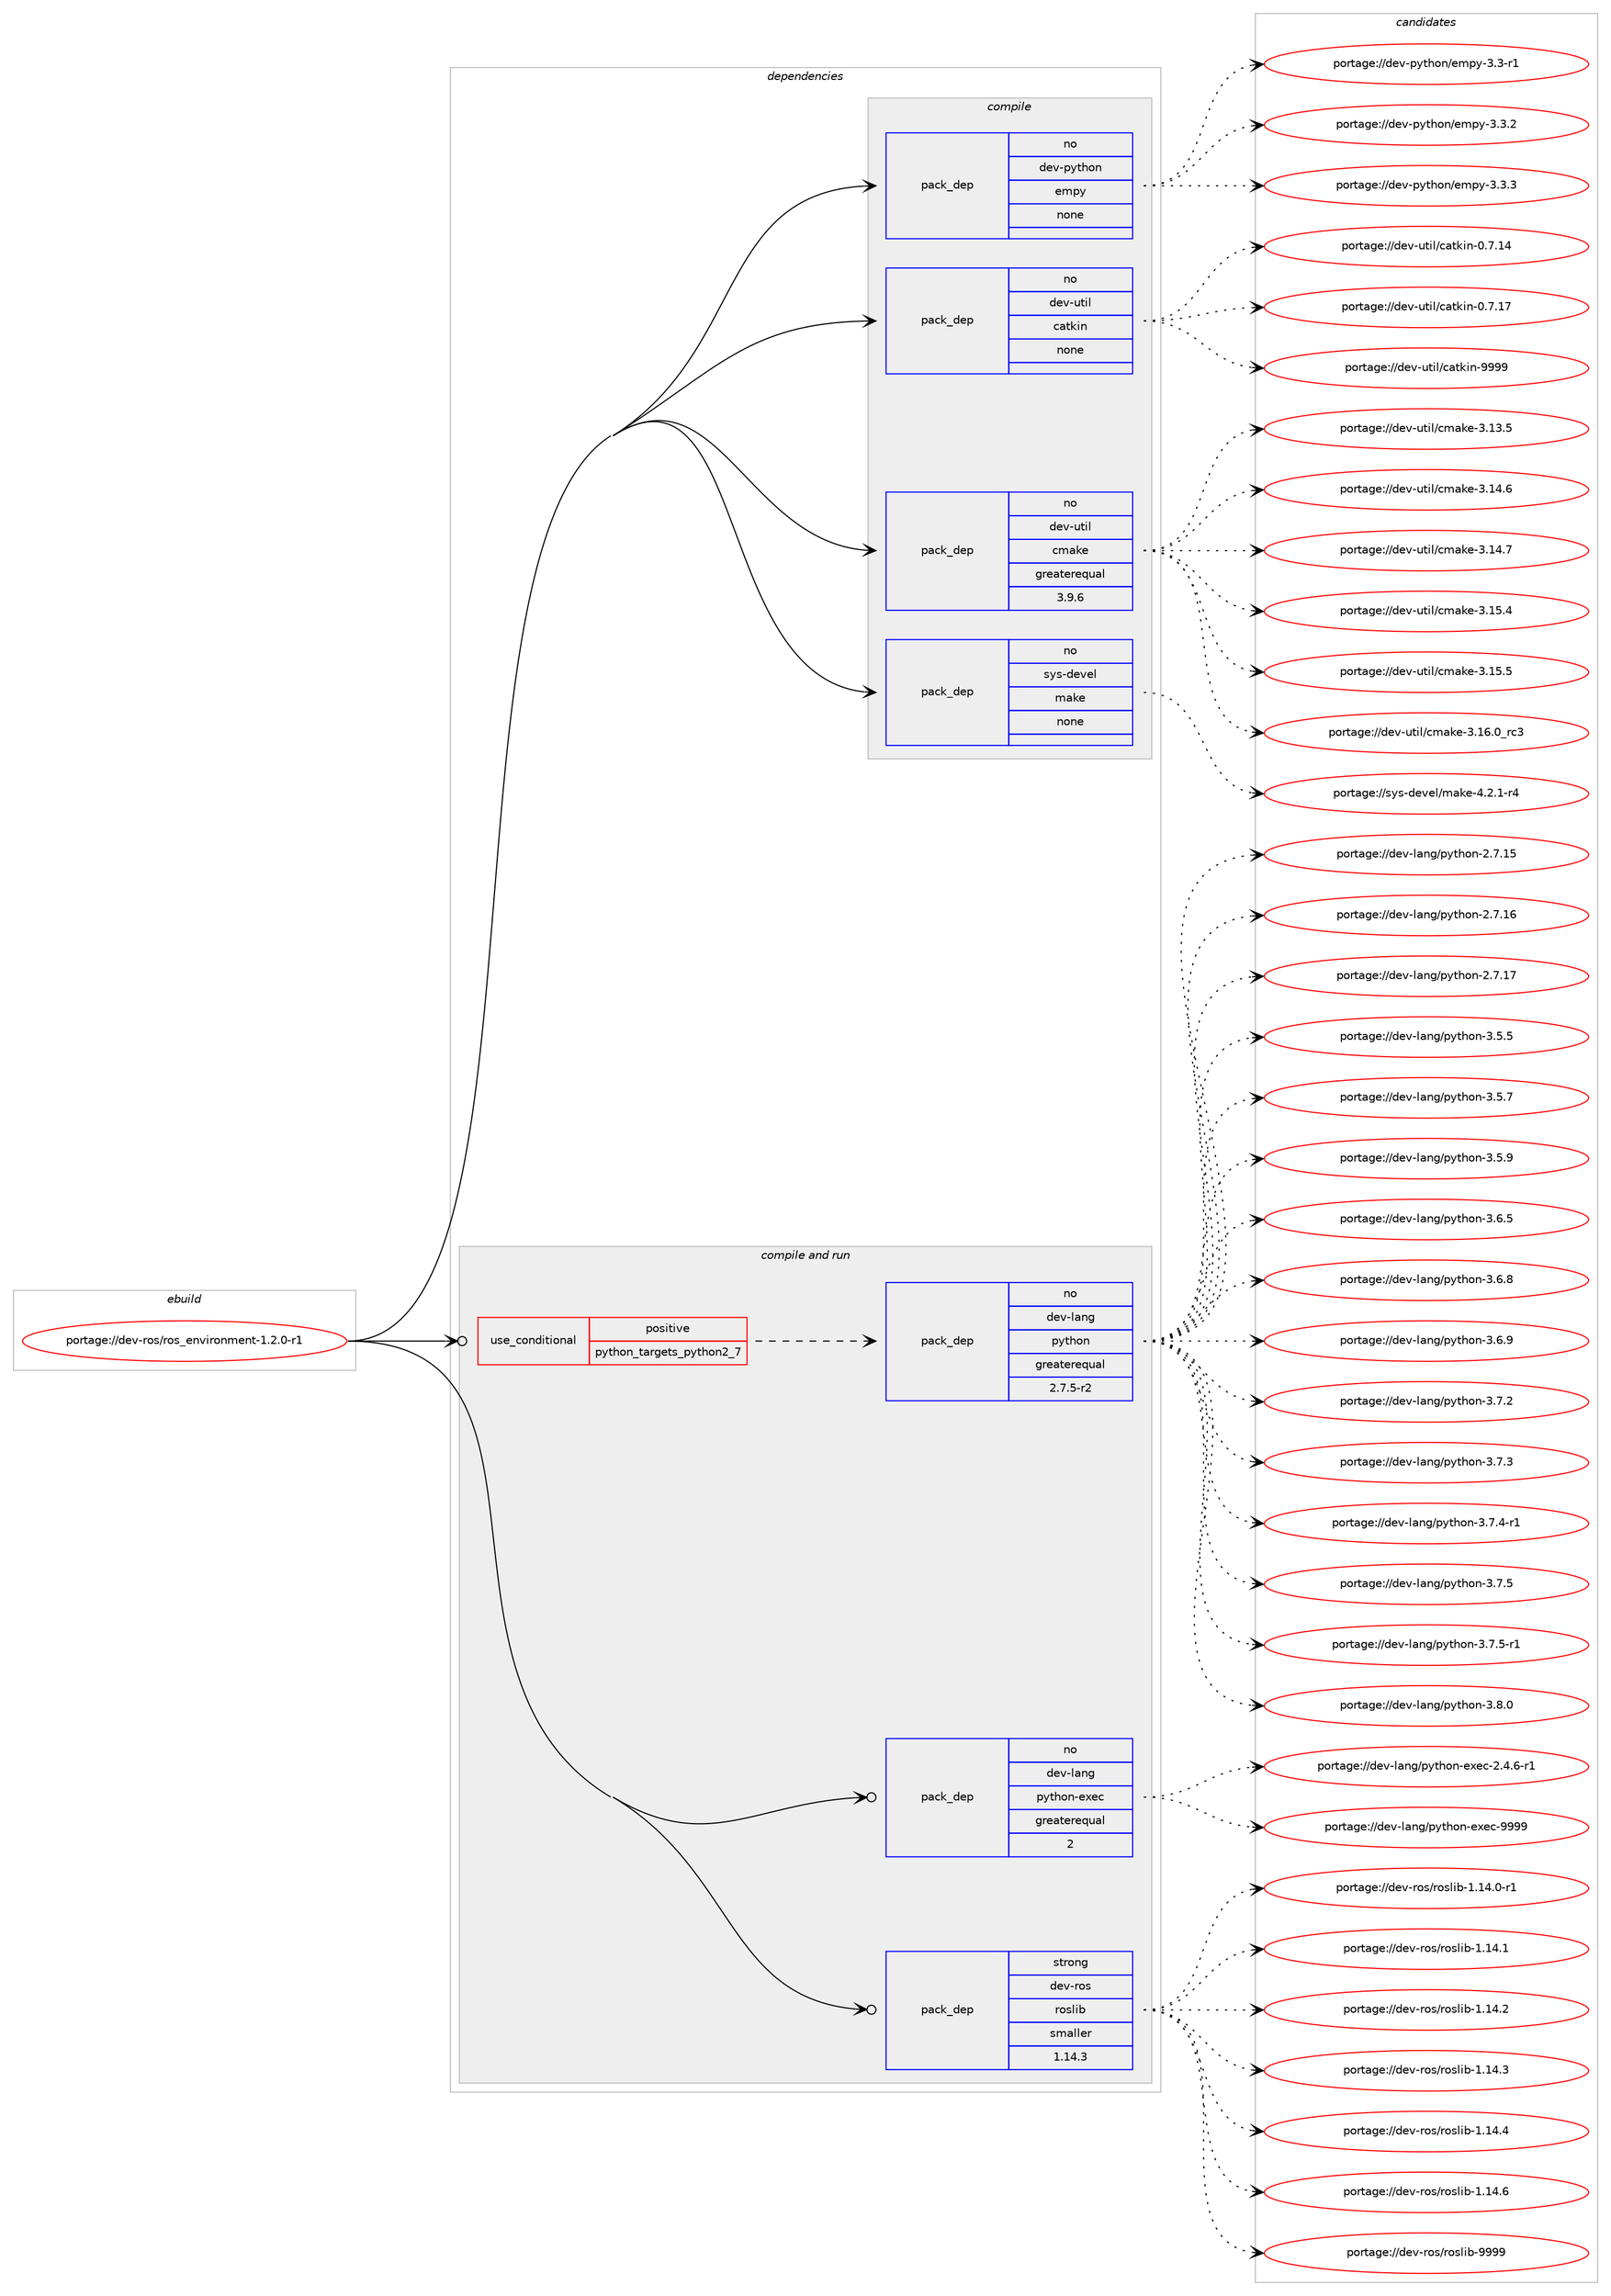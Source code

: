 digraph prolog {

# *************
# Graph options
# *************

newrank=true;
concentrate=true;
compound=true;
graph [rankdir=LR,fontname=Helvetica,fontsize=10,ranksep=1.5];#, ranksep=2.5, nodesep=0.2];
edge  [arrowhead=vee];
node  [fontname=Helvetica,fontsize=10];

# **********
# The ebuild
# **********

subgraph cluster_leftcol {
color=gray;
rank=same;
label=<<i>ebuild</i>>;
id [label="portage://dev-ros/ros_environment-1.2.0-r1", color=red, width=4, href="../dev-ros/ros_environment-1.2.0-r1.svg"];
}

# ****************
# The dependencies
# ****************

subgraph cluster_midcol {
color=gray;
label=<<i>dependencies</i>>;
subgraph cluster_compile {
fillcolor="#eeeeee";
style=filled;
label=<<i>compile</i>>;
subgraph pack147742 {
dependency194881 [label=<<TABLE BORDER="0" CELLBORDER="1" CELLSPACING="0" CELLPADDING="4" WIDTH="220"><TR><TD ROWSPAN="6" CELLPADDING="30">pack_dep</TD></TR><TR><TD WIDTH="110">no</TD></TR><TR><TD>dev-python</TD></TR><TR><TD>empy</TD></TR><TR><TD>none</TD></TR><TR><TD></TD></TR></TABLE>>, shape=none, color=blue];
}
id:e -> dependency194881:w [weight=20,style="solid",arrowhead="vee"];
subgraph pack147743 {
dependency194882 [label=<<TABLE BORDER="0" CELLBORDER="1" CELLSPACING="0" CELLPADDING="4" WIDTH="220"><TR><TD ROWSPAN="6" CELLPADDING="30">pack_dep</TD></TR><TR><TD WIDTH="110">no</TD></TR><TR><TD>dev-util</TD></TR><TR><TD>catkin</TD></TR><TR><TD>none</TD></TR><TR><TD></TD></TR></TABLE>>, shape=none, color=blue];
}
id:e -> dependency194882:w [weight=20,style="solid",arrowhead="vee"];
subgraph pack147744 {
dependency194883 [label=<<TABLE BORDER="0" CELLBORDER="1" CELLSPACING="0" CELLPADDING="4" WIDTH="220"><TR><TD ROWSPAN="6" CELLPADDING="30">pack_dep</TD></TR><TR><TD WIDTH="110">no</TD></TR><TR><TD>dev-util</TD></TR><TR><TD>cmake</TD></TR><TR><TD>greaterequal</TD></TR><TR><TD>3.9.6</TD></TR></TABLE>>, shape=none, color=blue];
}
id:e -> dependency194883:w [weight=20,style="solid",arrowhead="vee"];
subgraph pack147745 {
dependency194884 [label=<<TABLE BORDER="0" CELLBORDER="1" CELLSPACING="0" CELLPADDING="4" WIDTH="220"><TR><TD ROWSPAN="6" CELLPADDING="30">pack_dep</TD></TR><TR><TD WIDTH="110">no</TD></TR><TR><TD>sys-devel</TD></TR><TR><TD>make</TD></TR><TR><TD>none</TD></TR><TR><TD></TD></TR></TABLE>>, shape=none, color=blue];
}
id:e -> dependency194884:w [weight=20,style="solid",arrowhead="vee"];
}
subgraph cluster_compileandrun {
fillcolor="#eeeeee";
style=filled;
label=<<i>compile and run</i>>;
subgraph cond43711 {
dependency194885 [label=<<TABLE BORDER="0" CELLBORDER="1" CELLSPACING="0" CELLPADDING="4"><TR><TD ROWSPAN="3" CELLPADDING="10">use_conditional</TD></TR><TR><TD>positive</TD></TR><TR><TD>python_targets_python2_7</TD></TR></TABLE>>, shape=none, color=red];
subgraph pack147746 {
dependency194886 [label=<<TABLE BORDER="0" CELLBORDER="1" CELLSPACING="0" CELLPADDING="4" WIDTH="220"><TR><TD ROWSPAN="6" CELLPADDING="30">pack_dep</TD></TR><TR><TD WIDTH="110">no</TD></TR><TR><TD>dev-lang</TD></TR><TR><TD>python</TD></TR><TR><TD>greaterequal</TD></TR><TR><TD>2.7.5-r2</TD></TR></TABLE>>, shape=none, color=blue];
}
dependency194885:e -> dependency194886:w [weight=20,style="dashed",arrowhead="vee"];
}
id:e -> dependency194885:w [weight=20,style="solid",arrowhead="odotvee"];
subgraph pack147747 {
dependency194887 [label=<<TABLE BORDER="0" CELLBORDER="1" CELLSPACING="0" CELLPADDING="4" WIDTH="220"><TR><TD ROWSPAN="6" CELLPADDING="30">pack_dep</TD></TR><TR><TD WIDTH="110">no</TD></TR><TR><TD>dev-lang</TD></TR><TR><TD>python-exec</TD></TR><TR><TD>greaterequal</TD></TR><TR><TD>2</TD></TR></TABLE>>, shape=none, color=blue];
}
id:e -> dependency194887:w [weight=20,style="solid",arrowhead="odotvee"];
subgraph pack147748 {
dependency194888 [label=<<TABLE BORDER="0" CELLBORDER="1" CELLSPACING="0" CELLPADDING="4" WIDTH="220"><TR><TD ROWSPAN="6" CELLPADDING="30">pack_dep</TD></TR><TR><TD WIDTH="110">strong</TD></TR><TR><TD>dev-ros</TD></TR><TR><TD>roslib</TD></TR><TR><TD>smaller</TD></TR><TR><TD>1.14.3</TD></TR></TABLE>>, shape=none, color=blue];
}
id:e -> dependency194888:w [weight=20,style="solid",arrowhead="odotvee"];
}
subgraph cluster_run {
fillcolor="#eeeeee";
style=filled;
label=<<i>run</i>>;
}
}

# **************
# The candidates
# **************

subgraph cluster_choices {
rank=same;
color=gray;
label=<<i>candidates</i>>;

subgraph choice147742 {
color=black;
nodesep=1;
choiceportage1001011184511212111610411111047101109112121455146514511449 [label="portage://dev-python/empy-3.3-r1", color=red, width=4,href="../dev-python/empy-3.3-r1.svg"];
choiceportage1001011184511212111610411111047101109112121455146514650 [label="portage://dev-python/empy-3.3.2", color=red, width=4,href="../dev-python/empy-3.3.2.svg"];
choiceportage1001011184511212111610411111047101109112121455146514651 [label="portage://dev-python/empy-3.3.3", color=red, width=4,href="../dev-python/empy-3.3.3.svg"];
dependency194881:e -> choiceportage1001011184511212111610411111047101109112121455146514511449:w [style=dotted,weight="100"];
dependency194881:e -> choiceportage1001011184511212111610411111047101109112121455146514650:w [style=dotted,weight="100"];
dependency194881:e -> choiceportage1001011184511212111610411111047101109112121455146514651:w [style=dotted,weight="100"];
}
subgraph choice147743 {
color=black;
nodesep=1;
choiceportage1001011184511711610510847999711610710511045484655464952 [label="portage://dev-util/catkin-0.7.14", color=red, width=4,href="../dev-util/catkin-0.7.14.svg"];
choiceportage1001011184511711610510847999711610710511045484655464955 [label="portage://dev-util/catkin-0.7.17", color=red, width=4,href="../dev-util/catkin-0.7.17.svg"];
choiceportage100101118451171161051084799971161071051104557575757 [label="portage://dev-util/catkin-9999", color=red, width=4,href="../dev-util/catkin-9999.svg"];
dependency194882:e -> choiceportage1001011184511711610510847999711610710511045484655464952:w [style=dotted,weight="100"];
dependency194882:e -> choiceportage1001011184511711610510847999711610710511045484655464955:w [style=dotted,weight="100"];
dependency194882:e -> choiceportage100101118451171161051084799971161071051104557575757:w [style=dotted,weight="100"];
}
subgraph choice147744 {
color=black;
nodesep=1;
choiceportage1001011184511711610510847991099710710145514649514653 [label="portage://dev-util/cmake-3.13.5", color=red, width=4,href="../dev-util/cmake-3.13.5.svg"];
choiceportage1001011184511711610510847991099710710145514649524654 [label="portage://dev-util/cmake-3.14.6", color=red, width=4,href="../dev-util/cmake-3.14.6.svg"];
choiceportage1001011184511711610510847991099710710145514649524655 [label="portage://dev-util/cmake-3.14.7", color=red, width=4,href="../dev-util/cmake-3.14.7.svg"];
choiceportage1001011184511711610510847991099710710145514649534652 [label="portage://dev-util/cmake-3.15.4", color=red, width=4,href="../dev-util/cmake-3.15.4.svg"];
choiceportage1001011184511711610510847991099710710145514649534653 [label="portage://dev-util/cmake-3.15.5", color=red, width=4,href="../dev-util/cmake-3.15.5.svg"];
choiceportage1001011184511711610510847991099710710145514649544648951149951 [label="portage://dev-util/cmake-3.16.0_rc3", color=red, width=4,href="../dev-util/cmake-3.16.0_rc3.svg"];
dependency194883:e -> choiceportage1001011184511711610510847991099710710145514649514653:w [style=dotted,weight="100"];
dependency194883:e -> choiceportage1001011184511711610510847991099710710145514649524654:w [style=dotted,weight="100"];
dependency194883:e -> choiceportage1001011184511711610510847991099710710145514649524655:w [style=dotted,weight="100"];
dependency194883:e -> choiceportage1001011184511711610510847991099710710145514649534652:w [style=dotted,weight="100"];
dependency194883:e -> choiceportage1001011184511711610510847991099710710145514649534653:w [style=dotted,weight="100"];
dependency194883:e -> choiceportage1001011184511711610510847991099710710145514649544648951149951:w [style=dotted,weight="100"];
}
subgraph choice147745 {
color=black;
nodesep=1;
choiceportage1151211154510010111810110847109971071014552465046494511452 [label="portage://sys-devel/make-4.2.1-r4", color=red, width=4,href="../sys-devel/make-4.2.1-r4.svg"];
dependency194884:e -> choiceportage1151211154510010111810110847109971071014552465046494511452:w [style=dotted,weight="100"];
}
subgraph choice147746 {
color=black;
nodesep=1;
choiceportage10010111845108971101034711212111610411111045504655464953 [label="portage://dev-lang/python-2.7.15", color=red, width=4,href="../dev-lang/python-2.7.15.svg"];
choiceportage10010111845108971101034711212111610411111045504655464954 [label="portage://dev-lang/python-2.7.16", color=red, width=4,href="../dev-lang/python-2.7.16.svg"];
choiceportage10010111845108971101034711212111610411111045504655464955 [label="portage://dev-lang/python-2.7.17", color=red, width=4,href="../dev-lang/python-2.7.17.svg"];
choiceportage100101118451089711010347112121116104111110455146534653 [label="portage://dev-lang/python-3.5.5", color=red, width=4,href="../dev-lang/python-3.5.5.svg"];
choiceportage100101118451089711010347112121116104111110455146534655 [label="portage://dev-lang/python-3.5.7", color=red, width=4,href="../dev-lang/python-3.5.7.svg"];
choiceportage100101118451089711010347112121116104111110455146534657 [label="portage://dev-lang/python-3.5.9", color=red, width=4,href="../dev-lang/python-3.5.9.svg"];
choiceportage100101118451089711010347112121116104111110455146544653 [label="portage://dev-lang/python-3.6.5", color=red, width=4,href="../dev-lang/python-3.6.5.svg"];
choiceportage100101118451089711010347112121116104111110455146544656 [label="portage://dev-lang/python-3.6.8", color=red, width=4,href="../dev-lang/python-3.6.8.svg"];
choiceportage100101118451089711010347112121116104111110455146544657 [label="portage://dev-lang/python-3.6.9", color=red, width=4,href="../dev-lang/python-3.6.9.svg"];
choiceportage100101118451089711010347112121116104111110455146554650 [label="portage://dev-lang/python-3.7.2", color=red, width=4,href="../dev-lang/python-3.7.2.svg"];
choiceportage100101118451089711010347112121116104111110455146554651 [label="portage://dev-lang/python-3.7.3", color=red, width=4,href="../dev-lang/python-3.7.3.svg"];
choiceportage1001011184510897110103471121211161041111104551465546524511449 [label="portage://dev-lang/python-3.7.4-r1", color=red, width=4,href="../dev-lang/python-3.7.4-r1.svg"];
choiceportage100101118451089711010347112121116104111110455146554653 [label="portage://dev-lang/python-3.7.5", color=red, width=4,href="../dev-lang/python-3.7.5.svg"];
choiceportage1001011184510897110103471121211161041111104551465546534511449 [label="portage://dev-lang/python-3.7.5-r1", color=red, width=4,href="../dev-lang/python-3.7.5-r1.svg"];
choiceportage100101118451089711010347112121116104111110455146564648 [label="portage://dev-lang/python-3.8.0", color=red, width=4,href="../dev-lang/python-3.8.0.svg"];
dependency194886:e -> choiceportage10010111845108971101034711212111610411111045504655464953:w [style=dotted,weight="100"];
dependency194886:e -> choiceportage10010111845108971101034711212111610411111045504655464954:w [style=dotted,weight="100"];
dependency194886:e -> choiceportage10010111845108971101034711212111610411111045504655464955:w [style=dotted,weight="100"];
dependency194886:e -> choiceportage100101118451089711010347112121116104111110455146534653:w [style=dotted,weight="100"];
dependency194886:e -> choiceportage100101118451089711010347112121116104111110455146534655:w [style=dotted,weight="100"];
dependency194886:e -> choiceportage100101118451089711010347112121116104111110455146534657:w [style=dotted,weight="100"];
dependency194886:e -> choiceportage100101118451089711010347112121116104111110455146544653:w [style=dotted,weight="100"];
dependency194886:e -> choiceportage100101118451089711010347112121116104111110455146544656:w [style=dotted,weight="100"];
dependency194886:e -> choiceportage100101118451089711010347112121116104111110455146544657:w [style=dotted,weight="100"];
dependency194886:e -> choiceportage100101118451089711010347112121116104111110455146554650:w [style=dotted,weight="100"];
dependency194886:e -> choiceportage100101118451089711010347112121116104111110455146554651:w [style=dotted,weight="100"];
dependency194886:e -> choiceportage1001011184510897110103471121211161041111104551465546524511449:w [style=dotted,weight="100"];
dependency194886:e -> choiceportage100101118451089711010347112121116104111110455146554653:w [style=dotted,weight="100"];
dependency194886:e -> choiceportage1001011184510897110103471121211161041111104551465546534511449:w [style=dotted,weight="100"];
dependency194886:e -> choiceportage100101118451089711010347112121116104111110455146564648:w [style=dotted,weight="100"];
}
subgraph choice147747 {
color=black;
nodesep=1;
choiceportage10010111845108971101034711212111610411111045101120101994550465246544511449 [label="portage://dev-lang/python-exec-2.4.6-r1", color=red, width=4,href="../dev-lang/python-exec-2.4.6-r1.svg"];
choiceportage10010111845108971101034711212111610411111045101120101994557575757 [label="portage://dev-lang/python-exec-9999", color=red, width=4,href="../dev-lang/python-exec-9999.svg"];
dependency194887:e -> choiceportage10010111845108971101034711212111610411111045101120101994550465246544511449:w [style=dotted,weight="100"];
dependency194887:e -> choiceportage10010111845108971101034711212111610411111045101120101994557575757:w [style=dotted,weight="100"];
}
subgraph choice147748 {
color=black;
nodesep=1;
choiceportage100101118451141111154711411111510810598454946495246484511449 [label="portage://dev-ros/roslib-1.14.0-r1", color=red, width=4,href="../dev-ros/roslib-1.14.0-r1.svg"];
choiceportage10010111845114111115471141111151081059845494649524649 [label="portage://dev-ros/roslib-1.14.1", color=red, width=4,href="../dev-ros/roslib-1.14.1.svg"];
choiceportage10010111845114111115471141111151081059845494649524650 [label="portage://dev-ros/roslib-1.14.2", color=red, width=4,href="../dev-ros/roslib-1.14.2.svg"];
choiceportage10010111845114111115471141111151081059845494649524651 [label="portage://dev-ros/roslib-1.14.3", color=red, width=4,href="../dev-ros/roslib-1.14.3.svg"];
choiceportage10010111845114111115471141111151081059845494649524652 [label="portage://dev-ros/roslib-1.14.4", color=red, width=4,href="../dev-ros/roslib-1.14.4.svg"];
choiceportage10010111845114111115471141111151081059845494649524654 [label="portage://dev-ros/roslib-1.14.6", color=red, width=4,href="../dev-ros/roslib-1.14.6.svg"];
choiceportage1001011184511411111547114111115108105984557575757 [label="portage://dev-ros/roslib-9999", color=red, width=4,href="../dev-ros/roslib-9999.svg"];
dependency194888:e -> choiceportage100101118451141111154711411111510810598454946495246484511449:w [style=dotted,weight="100"];
dependency194888:e -> choiceportage10010111845114111115471141111151081059845494649524649:w [style=dotted,weight="100"];
dependency194888:e -> choiceportage10010111845114111115471141111151081059845494649524650:w [style=dotted,weight="100"];
dependency194888:e -> choiceportage10010111845114111115471141111151081059845494649524651:w [style=dotted,weight="100"];
dependency194888:e -> choiceportage10010111845114111115471141111151081059845494649524652:w [style=dotted,weight="100"];
dependency194888:e -> choiceportage10010111845114111115471141111151081059845494649524654:w [style=dotted,weight="100"];
dependency194888:e -> choiceportage1001011184511411111547114111115108105984557575757:w [style=dotted,weight="100"];
}
}

}

